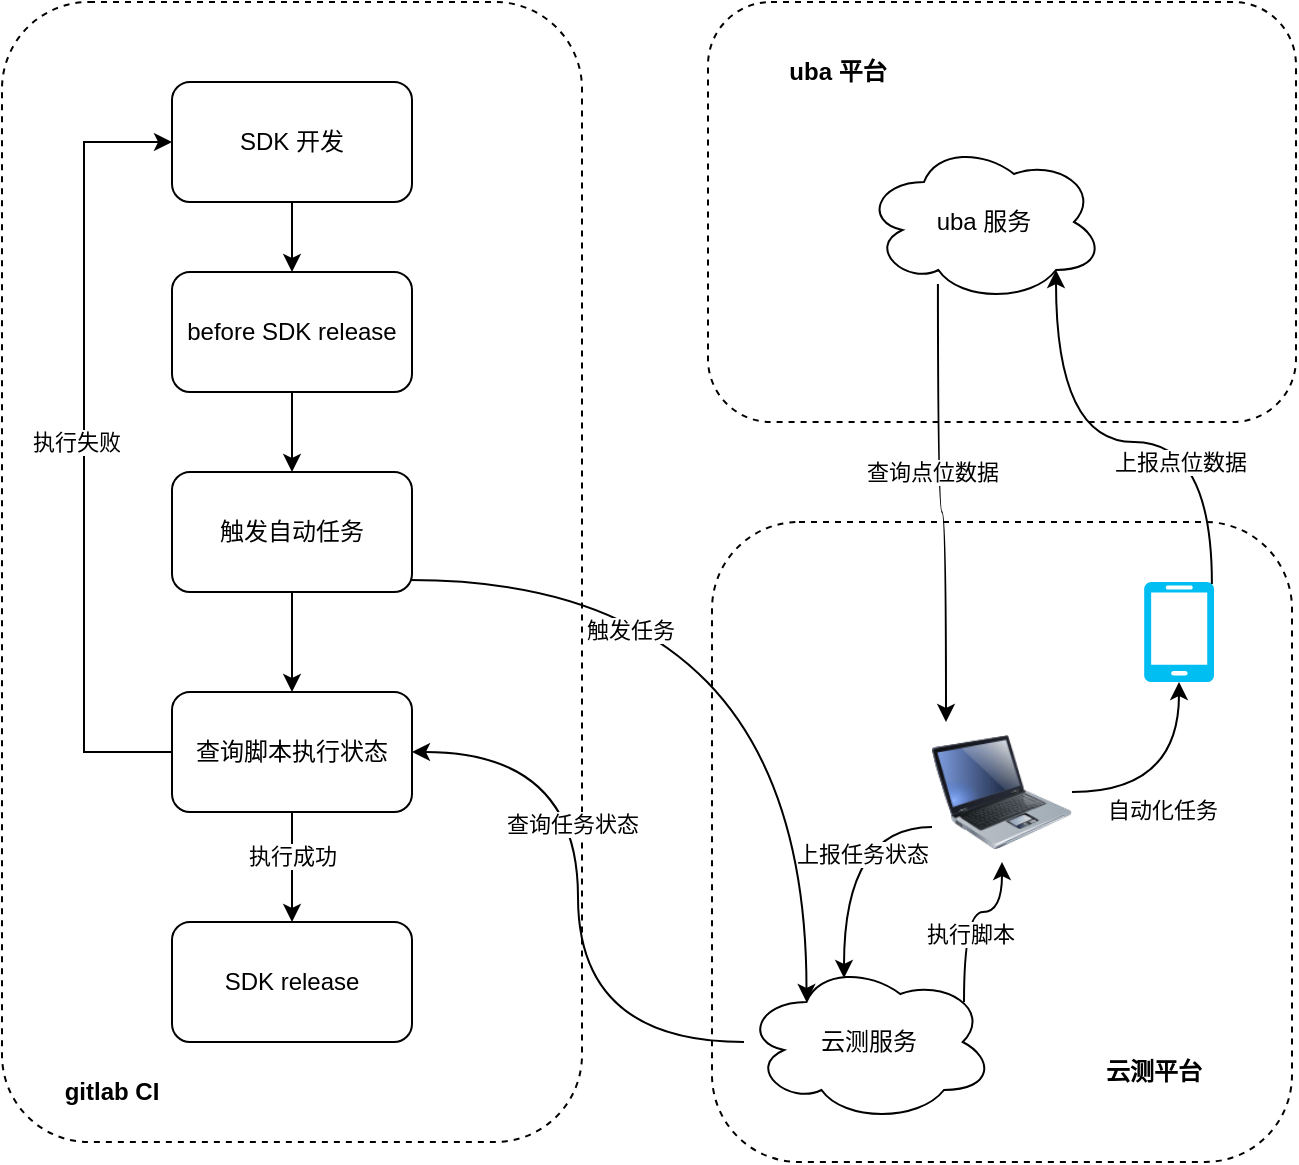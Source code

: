 <mxfile version="22.1.0" type="github">
  <diagram name="第 1 页" id="CWbB0reNdJYfrKpQ3krx">
    <mxGraphModel dx="1026" dy="655" grid="1" gridSize="10" guides="1" tooltips="1" connect="1" arrows="1" fold="1" page="1" pageScale="1" pageWidth="827" pageHeight="1169" math="0" shadow="0">
      <root>
        <mxCell id="0" />
        <mxCell id="1" parent="0" />
        <mxCell id="eWc8LPqZ7n1QxOSzpqEL-12" value="" style="rounded=1;whiteSpace=wrap;html=1;dashed=1;" parent="1" vertex="1">
          <mxGeometry x="59" y="210" width="290" height="570" as="geometry" />
        </mxCell>
        <mxCell id="eWc8LPqZ7n1QxOSzpqEL-30" value="" style="edgeStyle=orthogonalEdgeStyle;rounded=0;orthogonalLoop=1;jettySize=auto;html=1;" parent="1" source="eWc8LPqZ7n1QxOSzpqEL-1" target="eWc8LPqZ7n1QxOSzpqEL-3" edge="1">
          <mxGeometry relative="1" as="geometry" />
        </mxCell>
        <mxCell id="eWc8LPqZ7n1QxOSzpqEL-1" value="before SDK release" style="rounded=1;whiteSpace=wrap;html=1;" parent="1" vertex="1">
          <mxGeometry x="144" y="345" width="120" height="60" as="geometry" />
        </mxCell>
        <mxCell id="eWc8LPqZ7n1QxOSzpqEL-31" value="" style="edgeStyle=orthogonalEdgeStyle;rounded=0;orthogonalLoop=1;jettySize=auto;html=1;" parent="1" source="eWc8LPqZ7n1QxOSzpqEL-3" target="eWc8LPqZ7n1QxOSzpqEL-4" edge="1">
          <mxGeometry relative="1" as="geometry" />
        </mxCell>
        <mxCell id="eWc8LPqZ7n1QxOSzpqEL-3" value="触发自动任务" style="rounded=1;whiteSpace=wrap;html=1;" parent="1" vertex="1">
          <mxGeometry x="144" y="445" width="120" height="60" as="geometry" />
        </mxCell>
        <mxCell id="lJE3PWi9G3FHGFZcmfcB-39" style="edgeStyle=orthogonalEdgeStyle;rounded=0;orthogonalLoop=1;jettySize=auto;html=1;entryX=0;entryY=0.5;entryDx=0;entryDy=0;exitX=0;exitY=0.5;exitDx=0;exitDy=0;" edge="1" parent="1" source="eWc8LPqZ7n1QxOSzpqEL-4" target="lJE3PWi9G3FHGFZcmfcB-37">
          <mxGeometry relative="1" as="geometry">
            <Array as="points">
              <mxPoint x="100" y="585" />
              <mxPoint x="100" y="280" />
            </Array>
          </mxGeometry>
        </mxCell>
        <mxCell id="lJE3PWi9G3FHGFZcmfcB-40" value="执行失败" style="edgeLabel;html=1;align=center;verticalAlign=middle;resizable=0;points=[];" vertex="1" connectable="0" parent="lJE3PWi9G3FHGFZcmfcB-39">
          <mxGeometry x="0.015" y="4" relative="1" as="geometry">
            <mxPoint as="offset" />
          </mxGeometry>
        </mxCell>
        <mxCell id="eWc8LPqZ7n1QxOSzpqEL-4" value="查询脚本执行状态" style="rounded=1;whiteSpace=wrap;html=1;" parent="1" vertex="1">
          <mxGeometry x="144" y="555" width="120" height="60" as="geometry" />
        </mxCell>
        <mxCell id="eWc8LPqZ7n1QxOSzpqEL-27" style="edgeStyle=orthogonalEdgeStyle;rounded=1;orthogonalLoop=1;jettySize=auto;html=1;exitX=0.5;exitY=1;exitDx=0;exitDy=0;" parent="1" source="eWc8LPqZ7n1QxOSzpqEL-4" target="eWc8LPqZ7n1QxOSzpqEL-10" edge="1">
          <mxGeometry relative="1" as="geometry">
            <mxPoint x="204" y="600" as="sourcePoint" />
          </mxGeometry>
        </mxCell>
        <mxCell id="eWc8LPqZ7n1QxOSzpqEL-28" value="执行成功" style="edgeLabel;html=1;align=center;verticalAlign=middle;resizable=0;points=[];" parent="eWc8LPqZ7n1QxOSzpqEL-27" vertex="1" connectable="0">
          <mxGeometry x="-0.2" relative="1" as="geometry">
            <mxPoint as="offset" />
          </mxGeometry>
        </mxCell>
        <mxCell id="eWc8LPqZ7n1QxOSzpqEL-10" value="SDK release" style="rounded=1;whiteSpace=wrap;html=1;" parent="1" vertex="1">
          <mxGeometry x="144" y="670" width="120" height="60" as="geometry" />
        </mxCell>
        <mxCell id="eWc8LPqZ7n1QxOSzpqEL-13" value="gitlab CI" style="text;html=1;strokeColor=none;fillColor=none;align=center;verticalAlign=middle;whiteSpace=wrap;rounded=0;fontStyle=1" parent="1" vertex="1">
          <mxGeometry x="84" y="740" width="60" height="30" as="geometry" />
        </mxCell>
        <mxCell id="lJE3PWi9G3FHGFZcmfcB-1" value="" style="rounded=1;whiteSpace=wrap;html=1;dashed=1;" vertex="1" parent="1">
          <mxGeometry x="414" y="470" width="290" height="320" as="geometry" />
        </mxCell>
        <mxCell id="lJE3PWi9G3FHGFZcmfcB-2" value="云测平台" style="text;html=1;strokeColor=none;fillColor=none;align=center;verticalAlign=middle;whiteSpace=wrap;rounded=0;fontStyle=1" vertex="1" parent="1">
          <mxGeometry x="605" y="730" width="60" height="30" as="geometry" />
        </mxCell>
        <mxCell id="lJE3PWi9G3FHGFZcmfcB-11" style="edgeStyle=orthogonalEdgeStyle;orthogonalLoop=1;jettySize=auto;html=1;entryX=1;entryY=0.5;entryDx=0;entryDy=0;curved=1;" edge="1" parent="1" source="lJE3PWi9G3FHGFZcmfcB-3" target="eWc8LPqZ7n1QxOSzpqEL-4">
          <mxGeometry relative="1" as="geometry" />
        </mxCell>
        <mxCell id="lJE3PWi9G3FHGFZcmfcB-22" value="查询任务状态" style="edgeLabel;html=1;align=center;verticalAlign=middle;resizable=0;points=[];" vertex="1" connectable="0" parent="lJE3PWi9G3FHGFZcmfcB-11">
          <mxGeometry x="0.236" y="3" relative="1" as="geometry">
            <mxPoint as="offset" />
          </mxGeometry>
        </mxCell>
        <mxCell id="lJE3PWi9G3FHGFZcmfcB-13" value="" style="edgeStyle=orthogonalEdgeStyle;orthogonalLoop=1;jettySize=auto;html=1;curved=1;exitX=0.88;exitY=0.25;exitDx=0;exitDy=0;exitPerimeter=0;" edge="1" parent="1" source="lJE3PWi9G3FHGFZcmfcB-3" target="lJE3PWi9G3FHGFZcmfcB-12">
          <mxGeometry relative="1" as="geometry">
            <mxPoint x="477" y="630" as="sourcePoint" />
          </mxGeometry>
        </mxCell>
        <mxCell id="lJE3PWi9G3FHGFZcmfcB-14" value="执行脚本" style="edgeLabel;html=1;align=center;verticalAlign=middle;resizable=0;points=[];" vertex="1" connectable="0" parent="lJE3PWi9G3FHGFZcmfcB-13">
          <mxGeometry x="-0.233" y="-3" relative="1" as="geometry">
            <mxPoint as="offset" />
          </mxGeometry>
        </mxCell>
        <mxCell id="lJE3PWi9G3FHGFZcmfcB-3" value="云测服务" style="ellipse;shape=cloud;whiteSpace=wrap;html=1;" vertex="1" parent="1">
          <mxGeometry x="430" y="690" width="125" height="80" as="geometry" />
        </mxCell>
        <mxCell id="lJE3PWi9G3FHGFZcmfcB-5" value="" style="verticalLabelPosition=bottom;html=1;verticalAlign=top;align=center;strokeColor=none;fillColor=#00BEF2;shape=mxgraph.azure.mobile;pointerEvents=1;" vertex="1" parent="1">
          <mxGeometry x="630" y="500" width="35" height="50" as="geometry" />
        </mxCell>
        <mxCell id="lJE3PWi9G3FHGFZcmfcB-6" value="" style="rounded=1;whiteSpace=wrap;html=1;dashed=1;" vertex="1" parent="1">
          <mxGeometry x="412" y="210" width="294" height="210" as="geometry" />
        </mxCell>
        <mxCell id="lJE3PWi9G3FHGFZcmfcB-7" value="uba 平台" style="text;html=1;strokeColor=none;fillColor=none;align=center;verticalAlign=middle;whiteSpace=wrap;rounded=0;fontStyle=1" vertex="1" parent="1">
          <mxGeometry x="446.5" y="230" width="60" height="30" as="geometry" />
        </mxCell>
        <mxCell id="lJE3PWi9G3FHGFZcmfcB-23" style="edgeStyle=orthogonalEdgeStyle;orthogonalLoop=1;jettySize=auto;html=1;curved=1;entryX=0.1;entryY=0;entryDx=0;entryDy=0;entryPerimeter=0;exitX=0.308;exitY=0.888;exitDx=0;exitDy=0;exitPerimeter=0;" edge="1" parent="1" source="lJE3PWi9G3FHGFZcmfcB-8" target="lJE3PWi9G3FHGFZcmfcB-12">
          <mxGeometry relative="1" as="geometry" />
        </mxCell>
        <mxCell id="lJE3PWi9G3FHGFZcmfcB-24" value="查询点位数据" style="edgeLabel;html=1;align=center;verticalAlign=middle;resizable=0;points=[];" vertex="1" connectable="0" parent="lJE3PWi9G3FHGFZcmfcB-23">
          <mxGeometry x="-0.164" y="-7" relative="1" as="geometry">
            <mxPoint x="4" y="1" as="offset" />
          </mxGeometry>
        </mxCell>
        <mxCell id="lJE3PWi9G3FHGFZcmfcB-8" value="uba 服务" style="ellipse;shape=cloud;whiteSpace=wrap;html=1;" vertex="1" parent="1">
          <mxGeometry x="490" y="280" width="120" height="80" as="geometry" />
        </mxCell>
        <mxCell id="lJE3PWi9G3FHGFZcmfcB-9" style="edgeStyle=orthogonalEdgeStyle;orthogonalLoop=1;jettySize=auto;html=1;entryX=0.25;entryY=0.25;entryDx=0;entryDy=0;entryPerimeter=0;curved=1;exitX=0.992;exitY=0.9;exitDx=0;exitDy=0;exitPerimeter=0;" edge="1" parent="1" source="eWc8LPqZ7n1QxOSzpqEL-3" target="lJE3PWi9G3FHGFZcmfcB-3">
          <mxGeometry relative="1" as="geometry" />
        </mxCell>
        <mxCell id="lJE3PWi9G3FHGFZcmfcB-21" value="触发任务" style="edgeLabel;html=1;align=center;verticalAlign=middle;resizable=0;points=[];" vertex="1" connectable="0" parent="lJE3PWi9G3FHGFZcmfcB-9">
          <mxGeometry x="-0.463" y="-25" relative="1" as="geometry">
            <mxPoint as="offset" />
          </mxGeometry>
        </mxCell>
        <mxCell id="lJE3PWi9G3FHGFZcmfcB-12" value="" style="image;html=1;image=img/lib/clip_art/computers/Laptop_128x128.png" vertex="1" parent="1">
          <mxGeometry x="524" y="570" width="70" height="70" as="geometry" />
        </mxCell>
        <mxCell id="lJE3PWi9G3FHGFZcmfcB-15" style="edgeStyle=orthogonalEdgeStyle;orthogonalLoop=1;jettySize=auto;html=1;entryX=0.5;entryY=1;entryDx=0;entryDy=0;entryPerimeter=0;curved=1;" edge="1" parent="1" source="lJE3PWi9G3FHGFZcmfcB-12" target="lJE3PWi9G3FHGFZcmfcB-5">
          <mxGeometry relative="1" as="geometry" />
        </mxCell>
        <mxCell id="lJE3PWi9G3FHGFZcmfcB-16" value="自动化任务" style="edgeLabel;html=1;align=center;verticalAlign=middle;resizable=0;points=[];" vertex="1" connectable="0" parent="lJE3PWi9G3FHGFZcmfcB-15">
          <mxGeometry x="-0.016" y="9" relative="1" as="geometry">
            <mxPoint y="9" as="offset" />
          </mxGeometry>
        </mxCell>
        <mxCell id="lJE3PWi9G3FHGFZcmfcB-29" style="edgeStyle=orthogonalEdgeStyle;orthogonalLoop=1;jettySize=auto;html=1;entryX=0.4;entryY=0.1;entryDx=0;entryDy=0;entryPerimeter=0;exitX=0;exitY=0.75;exitDx=0;exitDy=0;curved=1;" edge="1" parent="1" source="lJE3PWi9G3FHGFZcmfcB-12" target="lJE3PWi9G3FHGFZcmfcB-3">
          <mxGeometry relative="1" as="geometry" />
        </mxCell>
        <mxCell id="lJE3PWi9G3FHGFZcmfcB-30" value="上报任务状态" style="edgeLabel;html=1;align=center;verticalAlign=middle;resizable=0;points=[];" vertex="1" connectable="0" parent="lJE3PWi9G3FHGFZcmfcB-29">
          <mxGeometry x="-0.034" y="9" relative="1" as="geometry">
            <mxPoint as="offset" />
          </mxGeometry>
        </mxCell>
        <mxCell id="lJE3PWi9G3FHGFZcmfcB-33" style="edgeStyle=orthogonalEdgeStyle;orthogonalLoop=1;jettySize=auto;html=1;entryX=0.8;entryY=0.8;entryDx=0;entryDy=0;entryPerimeter=0;curved=1;exitX=0.97;exitY=0.02;exitDx=0;exitDy=0;exitPerimeter=0;" edge="1" parent="1" source="lJE3PWi9G3FHGFZcmfcB-5" target="lJE3PWi9G3FHGFZcmfcB-8">
          <mxGeometry relative="1" as="geometry" />
        </mxCell>
        <mxCell id="lJE3PWi9G3FHGFZcmfcB-35" value="上报点位数据" style="edgeLabel;html=1;align=center;verticalAlign=middle;resizable=0;points=[];" vertex="1" connectable="0" parent="lJE3PWi9G3FHGFZcmfcB-33">
          <mxGeometry x="-0.136" y="-7" relative="1" as="geometry">
            <mxPoint x="14" y="17" as="offset" />
          </mxGeometry>
        </mxCell>
        <mxCell id="lJE3PWi9G3FHGFZcmfcB-38" value="" style="edgeStyle=orthogonalEdgeStyle;rounded=0;orthogonalLoop=1;jettySize=auto;html=1;" edge="1" parent="1" source="lJE3PWi9G3FHGFZcmfcB-37" target="eWc8LPqZ7n1QxOSzpqEL-1">
          <mxGeometry relative="1" as="geometry" />
        </mxCell>
        <mxCell id="lJE3PWi9G3FHGFZcmfcB-37" value="SDK 开发" style="rounded=1;whiteSpace=wrap;html=1;" vertex="1" parent="1">
          <mxGeometry x="144" y="250" width="120" height="60" as="geometry" />
        </mxCell>
      </root>
    </mxGraphModel>
  </diagram>
</mxfile>
